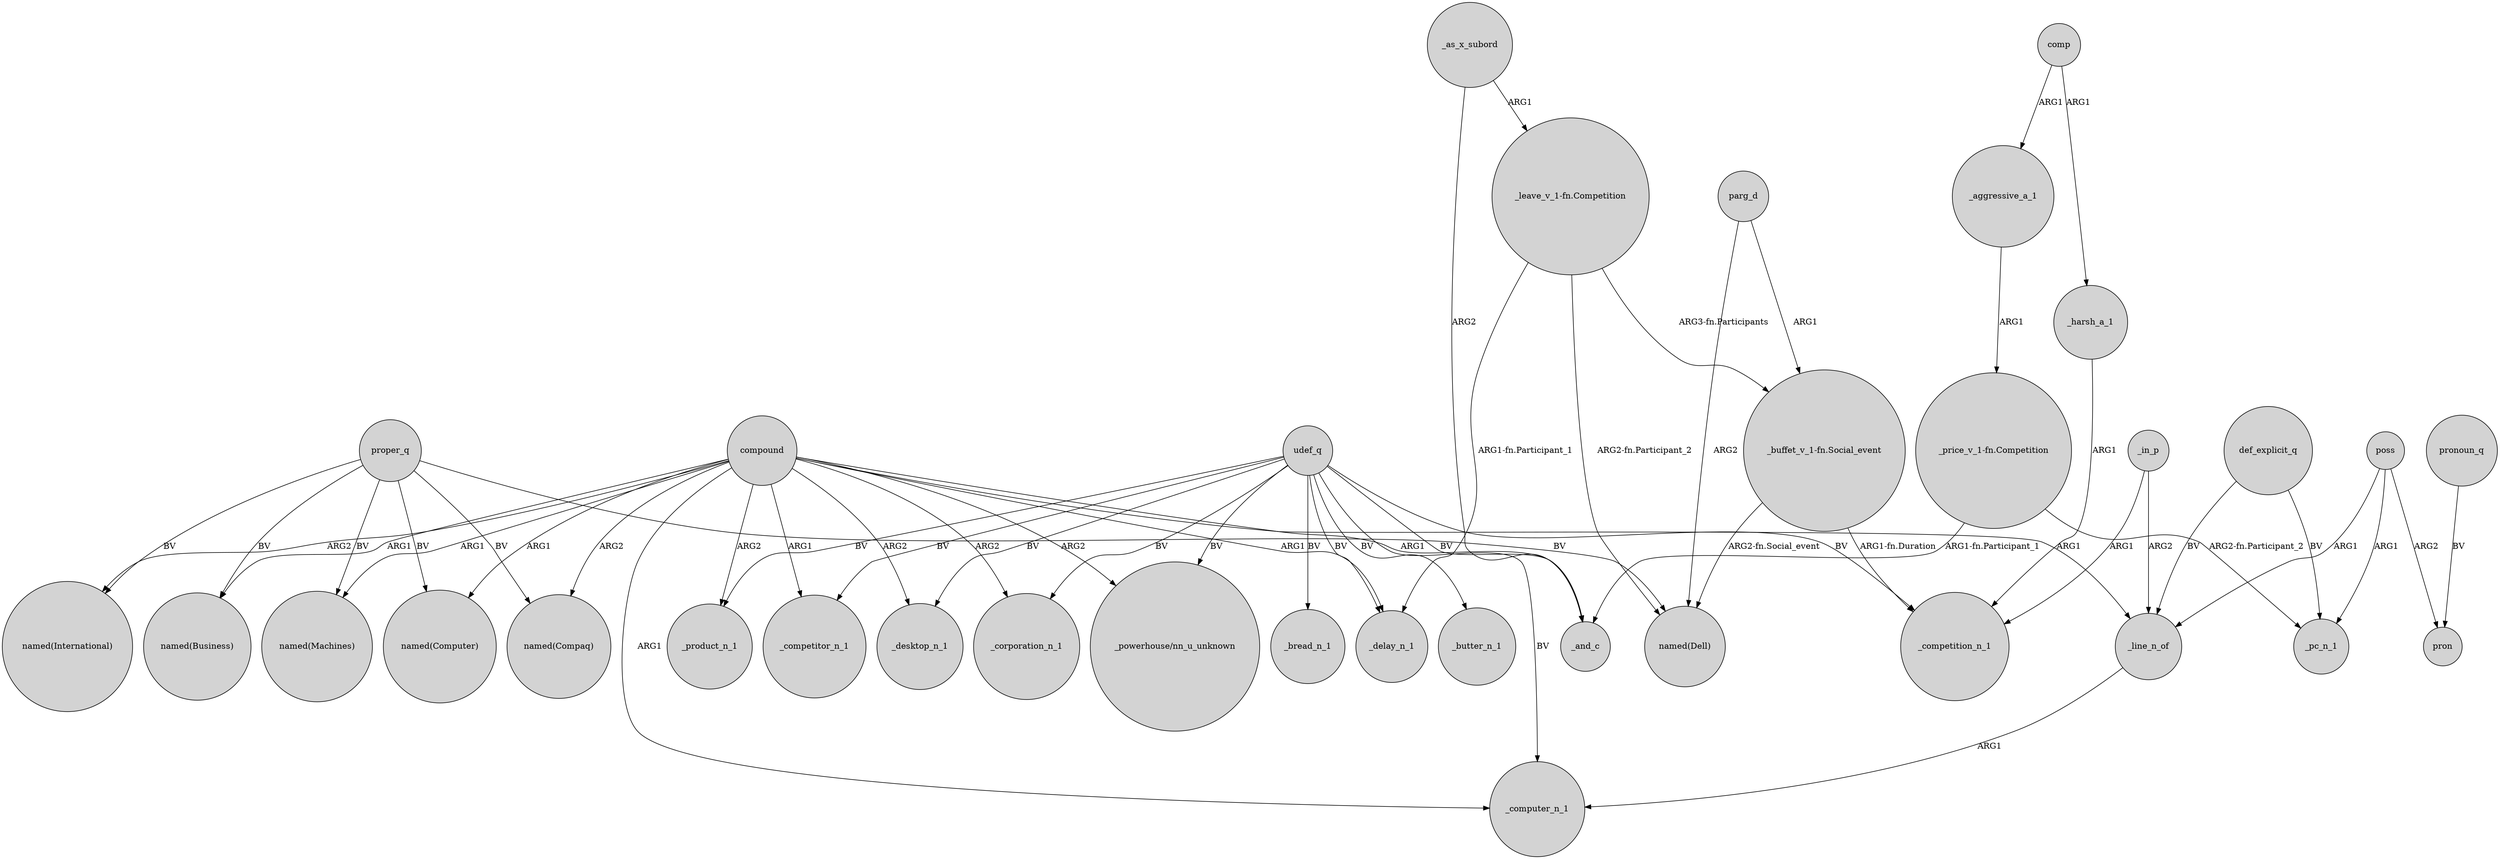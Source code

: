 digraph {
	node [shape=circle style=filled]
	proper_q -> "named(Business)" [label=BV]
	"_price_v_1-fn.Competition" -> _and_c [label="ARG1-fn.Participant_1"]
	udef_q -> _butter_n_1 [label=BV]
	def_explicit_q -> _line_n_of [label=BV]
	compound -> _computer_n_1 [label=ARG1]
	compound -> _and_c [label=ARG1]
	compound -> "named(Computer)" [label=ARG1]
	_in_p -> _line_n_of [label=ARG2]
	compound -> "_powerhouse/nn_u_unknown" [label=ARG2]
	proper_q -> "named(Machines)" [label=BV]
	def_explicit_q -> _pc_n_1 [label=BV]
	proper_q -> "named(Computer)" [label=BV]
	udef_q -> _delay_n_1 [label=BV]
	"_buffet_v_1-fn.Social_event" -> _competition_n_1 [label="ARG1-fn.Duration"]
	udef_q -> "_powerhouse/nn_u_unknown" [label=BV]
	_harsh_a_1 -> _competition_n_1 [label=ARG1]
	_aggressive_a_1 -> "_price_v_1-fn.Competition" [label=ARG1]
	udef_q -> _product_n_1 [label=BV]
	udef_q -> _and_c [label=BV]
	_as_x_subord -> _and_c [label=ARG2]
	_line_n_of -> _computer_n_1 [label=ARG1]
	pronoun_q -> pron [label=BV]
	compound -> _line_n_of [label=ARG1]
	poss -> pron [label=ARG2]
	_as_x_subord -> "_leave_v_1-fn.Competition" [label=ARG1]
	compound -> _desktop_n_1 [label=ARG2]
	proper_q -> "named(International)" [label=BV]
	udef_q -> _computer_n_1 [label=BV]
	poss -> _line_n_of [label=ARG1]
	parg_d -> "_buffet_v_1-fn.Social_event" [label=ARG1]
	compound -> _competitor_n_1 [label=ARG1]
	"_price_v_1-fn.Competition" -> _pc_n_1 [label="ARG2-fn.Participant_2"]
	compound -> "named(Compaq)" [label=ARG2]
	comp -> _aggressive_a_1 [label=ARG1]
	"_buffet_v_1-fn.Social_event" -> "named(Dell)" [label="ARG2-fn.Social_event"]
	comp -> _harsh_a_1 [label=ARG1]
	parg_d -> "named(Dell)" [label=ARG2]
	proper_q -> "named(Compaq)" [label=BV]
	compound -> _corporation_n_1 [label=ARG2]
	udef_q -> _corporation_n_1 [label=BV]
	"_leave_v_1-fn.Competition" -> "_buffet_v_1-fn.Social_event" [label="ARG3-fn.Participants"]
	compound -> "named(Business)" [label=ARG1]
	poss -> _pc_n_1 [label=ARG1]
	"_leave_v_1-fn.Competition" -> _delay_n_1 [label="ARG1-fn.Participant_1"]
	udef_q -> _competitor_n_1 [label=BV]
	udef_q -> _bread_n_1 [label=BV]
	udef_q -> _desktop_n_1 [label=BV]
	compound -> "named(Machines)" [label=ARG1]
	udef_q -> _competition_n_1 [label=BV]
	"_leave_v_1-fn.Competition" -> "named(Dell)" [label="ARG2-fn.Participant_2"]
	compound -> _delay_n_1 [label=ARG1]
	compound -> _product_n_1 [label=ARG2]
	proper_q -> "named(Dell)" [label=BV]
	compound -> "named(International)" [label=ARG2]
	_in_p -> _competition_n_1 [label=ARG1]
}

